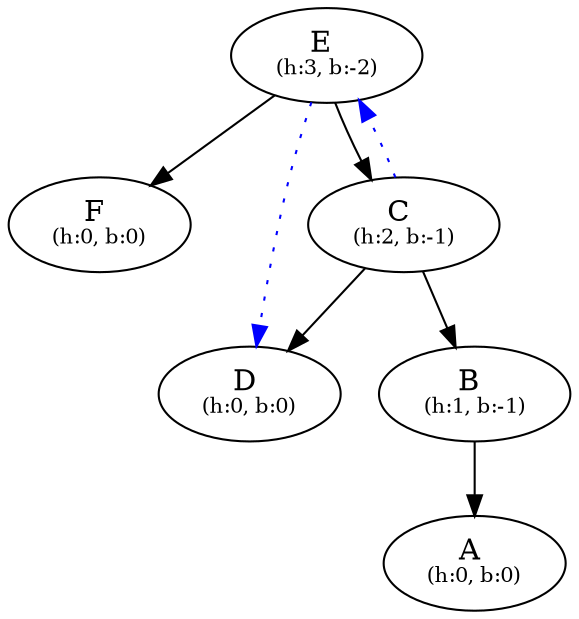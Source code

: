 digraph {
  nE [label="E" pos="1.6,3.0!" label=<E <br/><font point-size="10">(h:3, b:-2)</font>>]
  nF [label="F" pos="3.2,2.0!" label=<F <br/><font point-size="10">(h:0, b:0)</font>>]
  nC [label="C" pos="0.0,2.0!" label=<C <br/><font point-size="10">(h:2, b:-1)</font>>]
  nD [label="D" pos="0.8,1.0!" label=<D <br/><font point-size="10">(h:0, b:0)</font>>]
  nB [label="B" pos="-0.8,1.0!" label=<B <br/><font point-size="10">(h:1, b:-1)</font>>]
  nA [label="A" pos="-1.2000000000000002,0.0!" label=<A <br/><font point-size="10">(h:0, b:0)</font>>]
  nE -> nF 
  nE -> nC 
  nC -> nD 
  nC -> nB 
  nB -> nA 
  nC -> nE [color="blue" style="dotted"]
  nE -> nD [color="blue" style="dotted"]
}